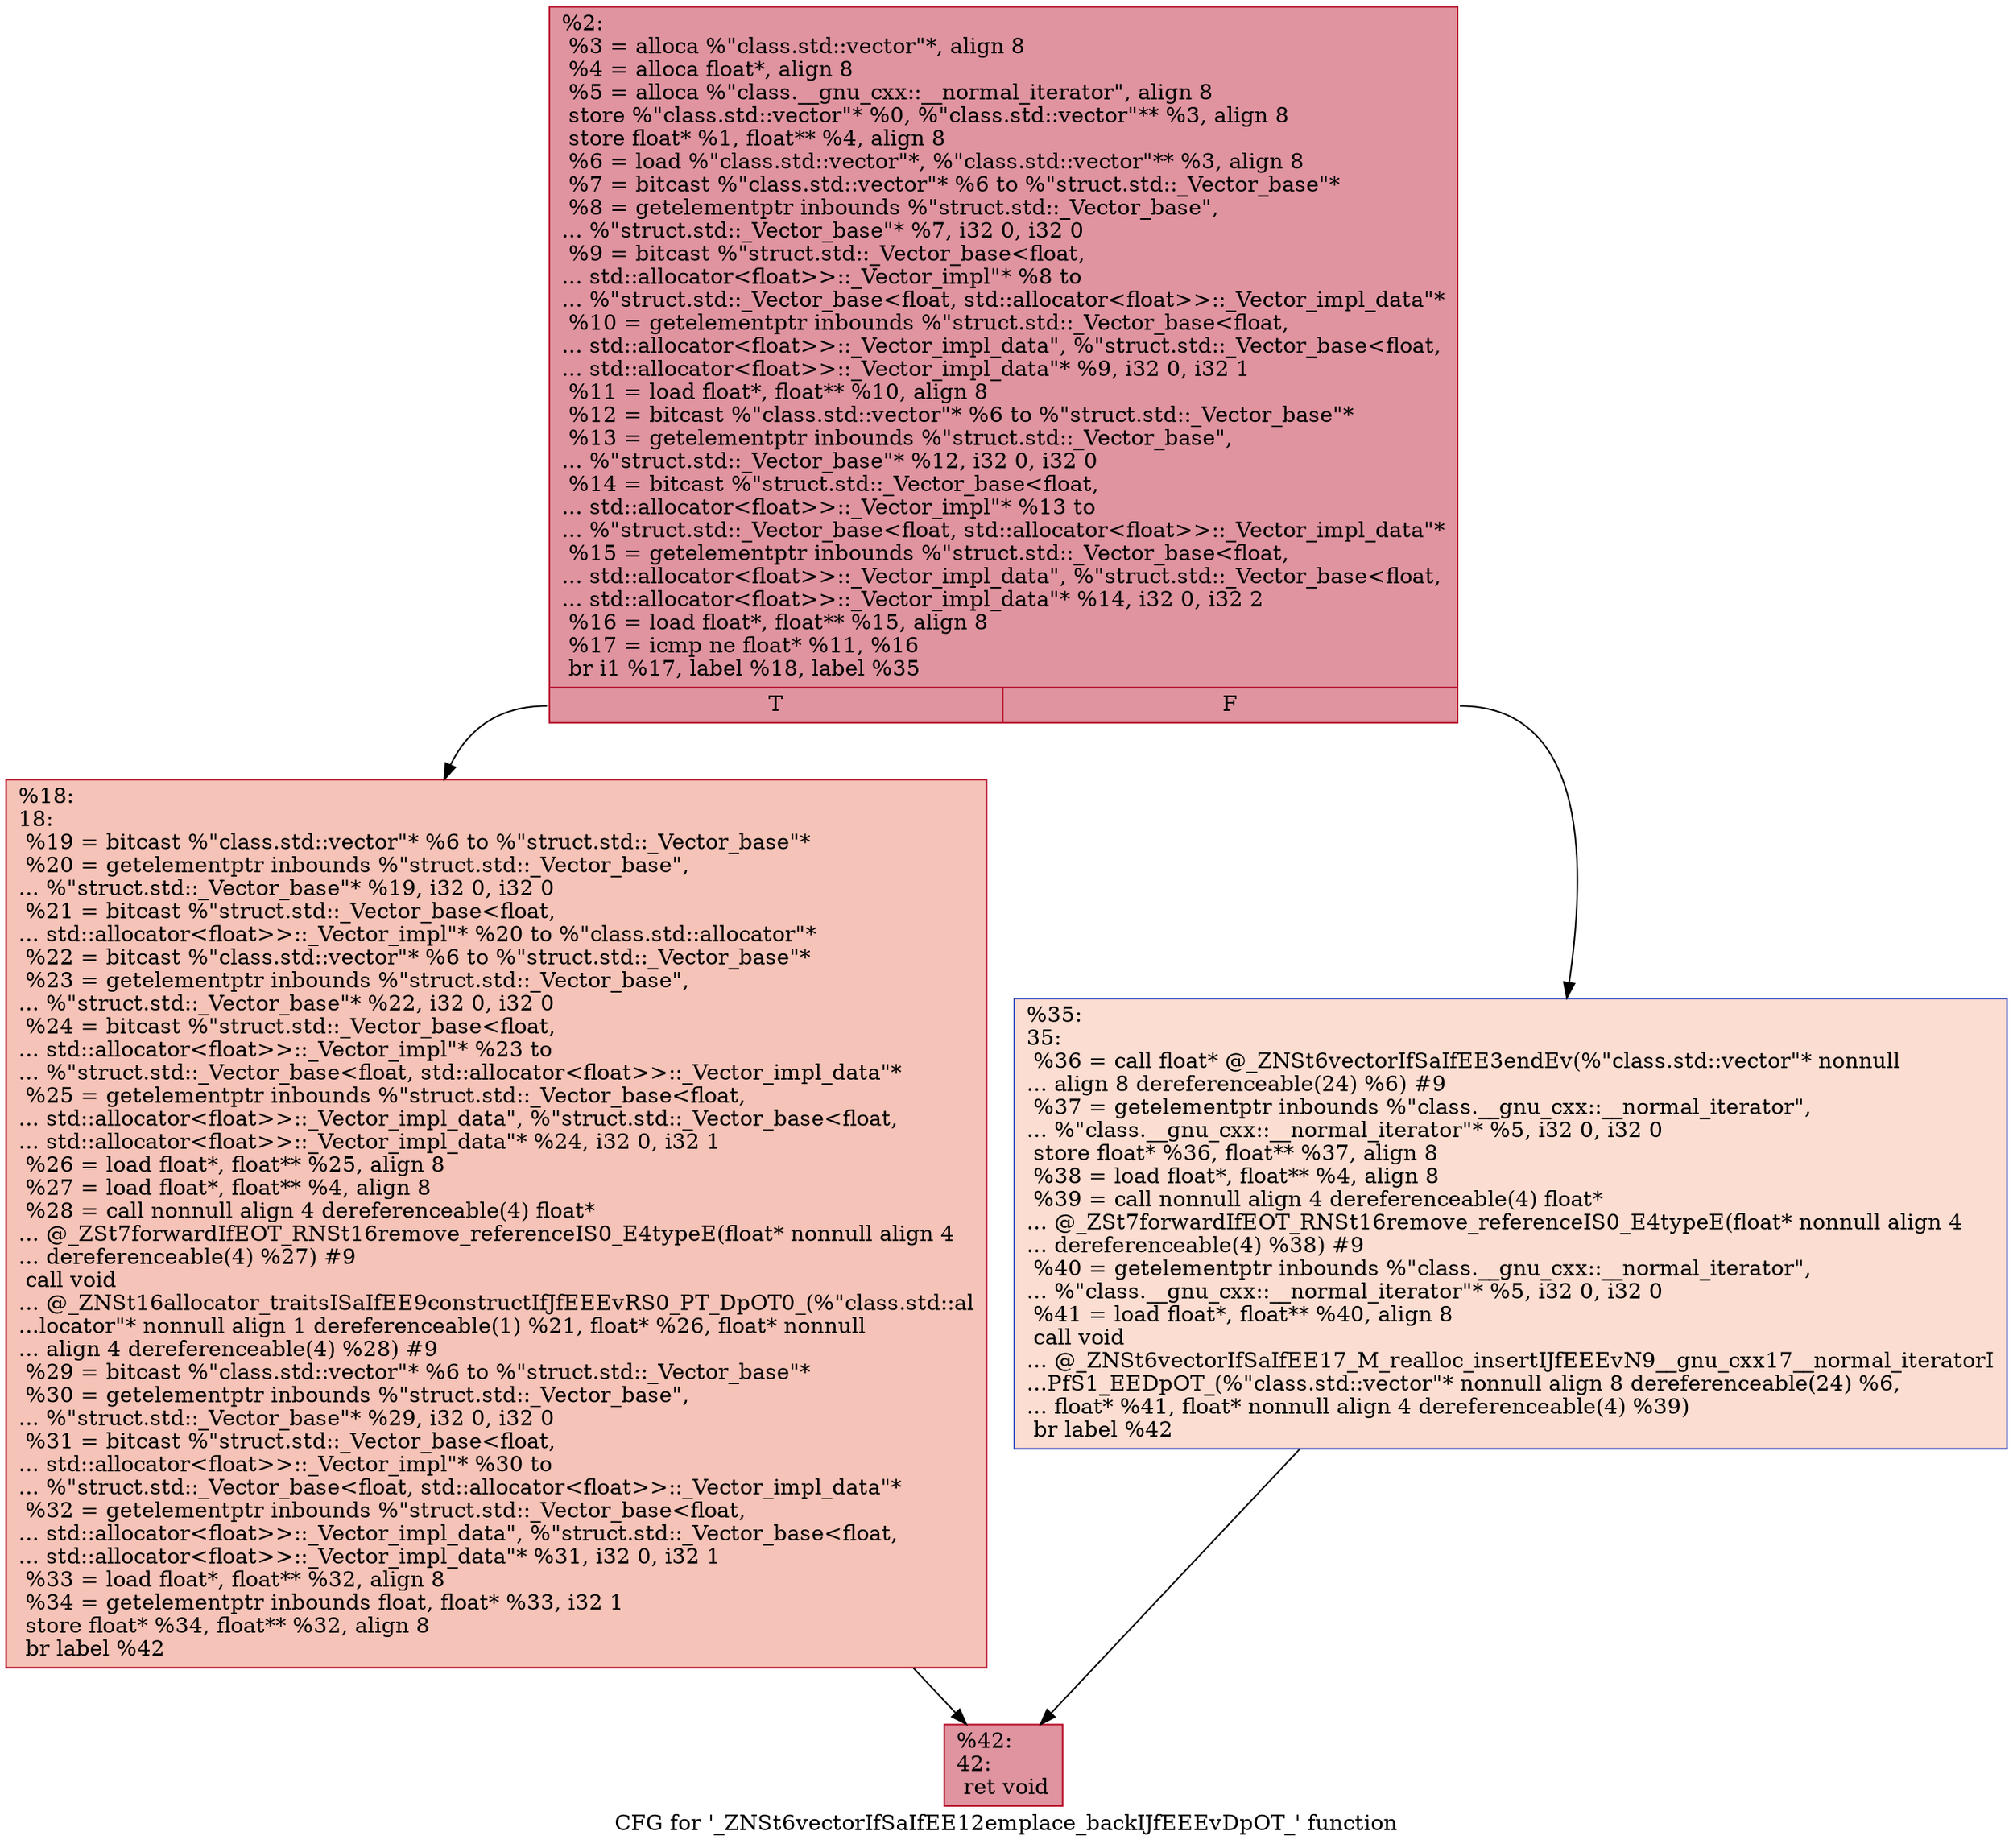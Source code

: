 digraph "CFG for '_ZNSt6vectorIfSaIfEE12emplace_backIJfEEEvDpOT_' function" {
	label="CFG for '_ZNSt6vectorIfSaIfEE12emplace_backIJfEEEvDpOT_' function";

	Node0x55a6d7667230 [shape=record,color="#b70d28ff", style=filled, fillcolor="#b70d2870",label="{%2:\l  %3 = alloca %\"class.std::vector\"*, align 8\l  %4 = alloca float*, align 8\l  %5 = alloca %\"class.__gnu_cxx::__normal_iterator\", align 8\l  store %\"class.std::vector\"* %0, %\"class.std::vector\"** %3, align 8\l  store float* %1, float** %4, align 8\l  %6 = load %\"class.std::vector\"*, %\"class.std::vector\"** %3, align 8\l  %7 = bitcast %\"class.std::vector\"* %6 to %\"struct.std::_Vector_base\"*\l  %8 = getelementptr inbounds %\"struct.std::_Vector_base\",\l... %\"struct.std::_Vector_base\"* %7, i32 0, i32 0\l  %9 = bitcast %\"struct.std::_Vector_base\<float,\l... std::allocator\<float\>\>::_Vector_impl\"* %8 to\l... %\"struct.std::_Vector_base\<float, std::allocator\<float\>\>::_Vector_impl_data\"*\l  %10 = getelementptr inbounds %\"struct.std::_Vector_base\<float,\l... std::allocator\<float\>\>::_Vector_impl_data\", %\"struct.std::_Vector_base\<float,\l... std::allocator\<float\>\>::_Vector_impl_data\"* %9, i32 0, i32 1\l  %11 = load float*, float** %10, align 8\l  %12 = bitcast %\"class.std::vector\"* %6 to %\"struct.std::_Vector_base\"*\l  %13 = getelementptr inbounds %\"struct.std::_Vector_base\",\l... %\"struct.std::_Vector_base\"* %12, i32 0, i32 0\l  %14 = bitcast %\"struct.std::_Vector_base\<float,\l... std::allocator\<float\>\>::_Vector_impl\"* %13 to\l... %\"struct.std::_Vector_base\<float, std::allocator\<float\>\>::_Vector_impl_data\"*\l  %15 = getelementptr inbounds %\"struct.std::_Vector_base\<float,\l... std::allocator\<float\>\>::_Vector_impl_data\", %\"struct.std::_Vector_base\<float,\l... std::allocator\<float\>\>::_Vector_impl_data\"* %14, i32 0, i32 2\l  %16 = load float*, float** %15, align 8\l  %17 = icmp ne float* %11, %16\l  br i1 %17, label %18, label %35\l|{<s0>T|<s1>F}}"];
	Node0x55a6d7667230:s0 -> Node0x55a6d7667360;
	Node0x55a6d7667230:s1 -> Node0x55a6d7667b50;
	Node0x55a6d7667360 [shape=record,color="#b70d28ff", style=filled, fillcolor="#e8765c70",label="{%18:\l18:                                               \l  %19 = bitcast %\"class.std::vector\"* %6 to %\"struct.std::_Vector_base\"*\l  %20 = getelementptr inbounds %\"struct.std::_Vector_base\",\l... %\"struct.std::_Vector_base\"* %19, i32 0, i32 0\l  %21 = bitcast %\"struct.std::_Vector_base\<float,\l... std::allocator\<float\>\>::_Vector_impl\"* %20 to %\"class.std::allocator\"*\l  %22 = bitcast %\"class.std::vector\"* %6 to %\"struct.std::_Vector_base\"*\l  %23 = getelementptr inbounds %\"struct.std::_Vector_base\",\l... %\"struct.std::_Vector_base\"* %22, i32 0, i32 0\l  %24 = bitcast %\"struct.std::_Vector_base\<float,\l... std::allocator\<float\>\>::_Vector_impl\"* %23 to\l... %\"struct.std::_Vector_base\<float, std::allocator\<float\>\>::_Vector_impl_data\"*\l  %25 = getelementptr inbounds %\"struct.std::_Vector_base\<float,\l... std::allocator\<float\>\>::_Vector_impl_data\", %\"struct.std::_Vector_base\<float,\l... std::allocator\<float\>\>::_Vector_impl_data\"* %24, i32 0, i32 1\l  %26 = load float*, float** %25, align 8\l  %27 = load float*, float** %4, align 8\l  %28 = call nonnull align 4 dereferenceable(4) float*\l... @_ZSt7forwardIfEOT_RNSt16remove_referenceIS0_E4typeE(float* nonnull align 4\l... dereferenceable(4) %27) #9\l  call void\l... @_ZNSt16allocator_traitsISaIfEE9constructIfJfEEEvRS0_PT_DpOT0_(%\"class.std::al\l...locator\"* nonnull align 1 dereferenceable(1) %21, float* %26, float* nonnull\l... align 4 dereferenceable(4) %28) #9\l  %29 = bitcast %\"class.std::vector\"* %6 to %\"struct.std::_Vector_base\"*\l  %30 = getelementptr inbounds %\"struct.std::_Vector_base\",\l... %\"struct.std::_Vector_base\"* %29, i32 0, i32 0\l  %31 = bitcast %\"struct.std::_Vector_base\<float,\l... std::allocator\<float\>\>::_Vector_impl\"* %30 to\l... %\"struct.std::_Vector_base\<float, std::allocator\<float\>\>::_Vector_impl_data\"*\l  %32 = getelementptr inbounds %\"struct.std::_Vector_base\<float,\l... std::allocator\<float\>\>::_Vector_impl_data\", %\"struct.std::_Vector_base\<float,\l... std::allocator\<float\>\>::_Vector_impl_data\"* %31, i32 0, i32 1\l  %33 = load float*, float** %32, align 8\l  %34 = getelementptr inbounds float, float* %33, i32 1\l  store float* %34, float** %32, align 8\l  br label %42\l}"];
	Node0x55a6d7667360 -> Node0x55a6d76682b0;
	Node0x55a6d7667b50 [shape=record,color="#3d50c3ff", style=filled, fillcolor="#f7b39670",label="{%35:\l35:                                               \l  %36 = call float* @_ZNSt6vectorIfSaIfEE3endEv(%\"class.std::vector\"* nonnull\l... align 8 dereferenceable(24) %6) #9\l  %37 = getelementptr inbounds %\"class.__gnu_cxx::__normal_iterator\",\l... %\"class.__gnu_cxx::__normal_iterator\"* %5, i32 0, i32 0\l  store float* %36, float** %37, align 8\l  %38 = load float*, float** %4, align 8\l  %39 = call nonnull align 4 dereferenceable(4) float*\l... @_ZSt7forwardIfEOT_RNSt16remove_referenceIS0_E4typeE(float* nonnull align 4\l... dereferenceable(4) %38) #9\l  %40 = getelementptr inbounds %\"class.__gnu_cxx::__normal_iterator\",\l... %\"class.__gnu_cxx::__normal_iterator\"* %5, i32 0, i32 0\l  %41 = load float*, float** %40, align 8\l  call void\l... @_ZNSt6vectorIfSaIfEE17_M_realloc_insertIJfEEEvN9__gnu_cxx17__normal_iteratorI\l...PfS1_EEDpOT_(%\"class.std::vector\"* nonnull align 8 dereferenceable(24) %6,\l... float* %41, float* nonnull align 4 dereferenceable(4) %39)\l  br label %42\l}"];
	Node0x55a6d7667b50 -> Node0x55a6d76682b0;
	Node0x55a6d76682b0 [shape=record,color="#b70d28ff", style=filled, fillcolor="#b70d2870",label="{%42:\l42:                                               \l  ret void\l}"];
}
